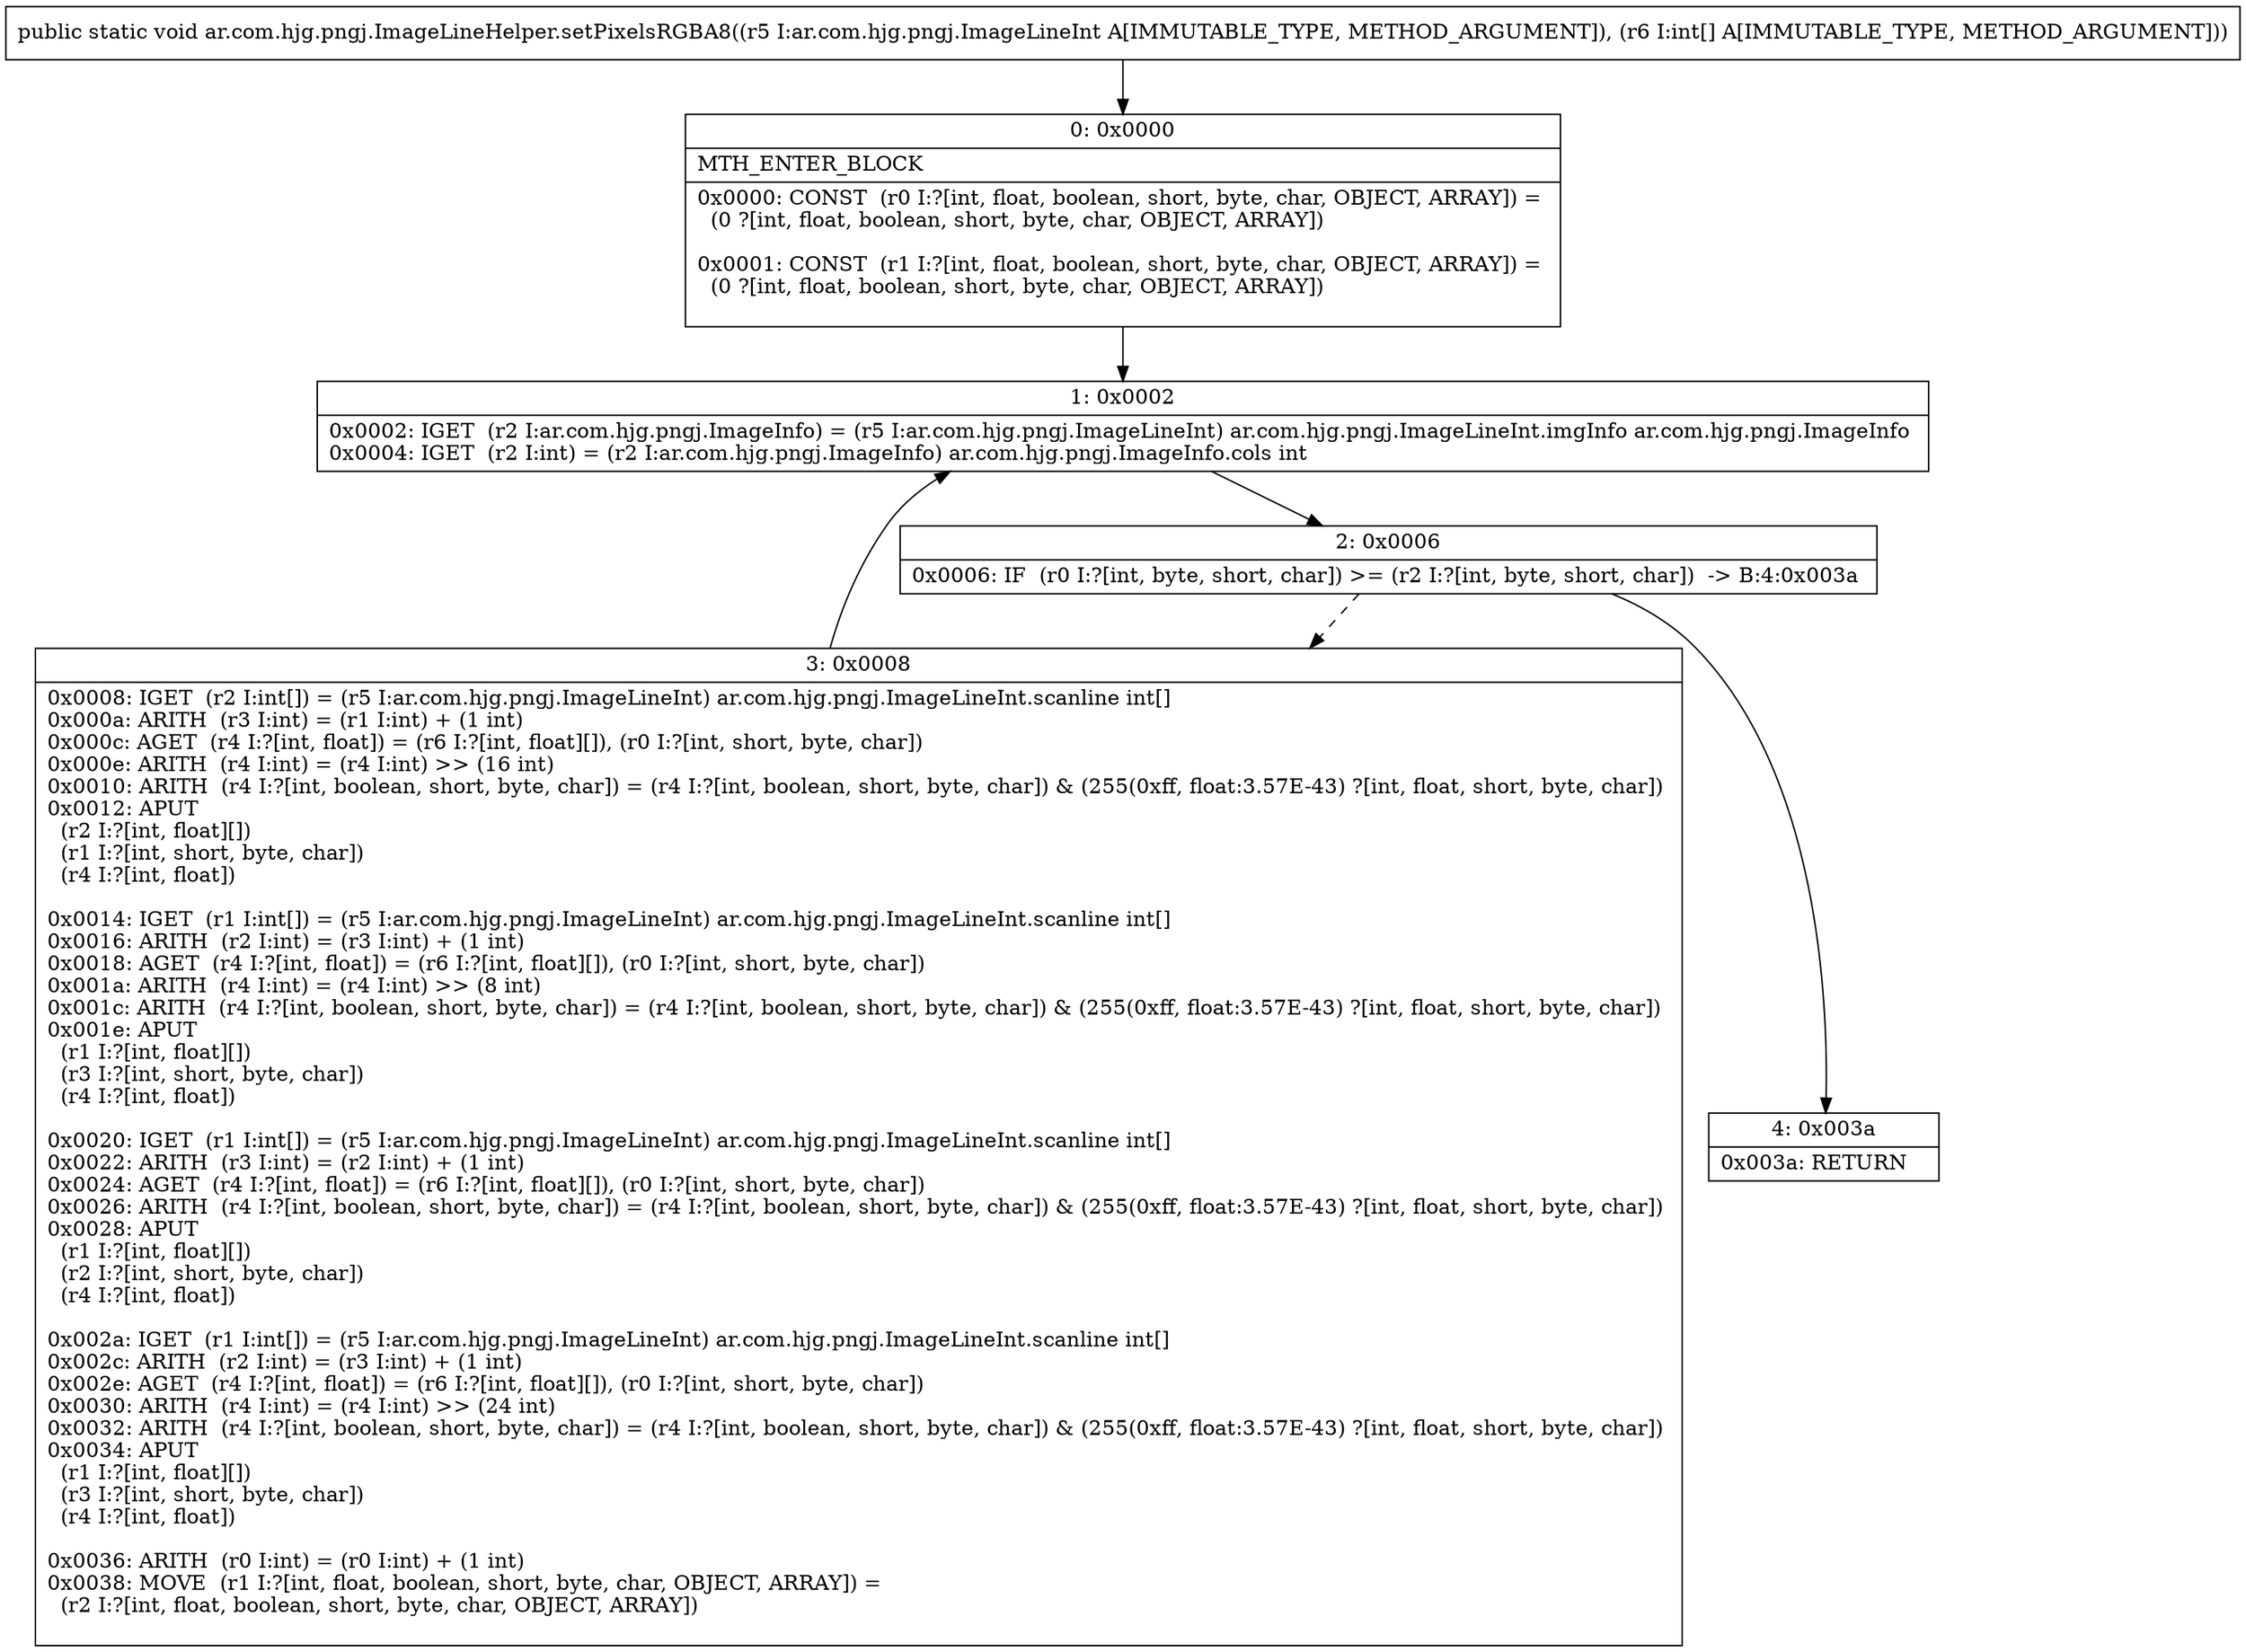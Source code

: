 digraph "CFG forar.com.hjg.pngj.ImageLineHelper.setPixelsRGBA8(Lar\/com\/hjg\/pngj\/ImageLineInt;[I)V" {
Node_0 [shape=record,label="{0\:\ 0x0000|MTH_ENTER_BLOCK\l|0x0000: CONST  (r0 I:?[int, float, boolean, short, byte, char, OBJECT, ARRAY]) = \l  (0 ?[int, float, boolean, short, byte, char, OBJECT, ARRAY])\l \l0x0001: CONST  (r1 I:?[int, float, boolean, short, byte, char, OBJECT, ARRAY]) = \l  (0 ?[int, float, boolean, short, byte, char, OBJECT, ARRAY])\l \l}"];
Node_1 [shape=record,label="{1\:\ 0x0002|0x0002: IGET  (r2 I:ar.com.hjg.pngj.ImageInfo) = (r5 I:ar.com.hjg.pngj.ImageLineInt) ar.com.hjg.pngj.ImageLineInt.imgInfo ar.com.hjg.pngj.ImageInfo \l0x0004: IGET  (r2 I:int) = (r2 I:ar.com.hjg.pngj.ImageInfo) ar.com.hjg.pngj.ImageInfo.cols int \l}"];
Node_2 [shape=record,label="{2\:\ 0x0006|0x0006: IF  (r0 I:?[int, byte, short, char]) \>= (r2 I:?[int, byte, short, char])  \-\> B:4:0x003a \l}"];
Node_3 [shape=record,label="{3\:\ 0x0008|0x0008: IGET  (r2 I:int[]) = (r5 I:ar.com.hjg.pngj.ImageLineInt) ar.com.hjg.pngj.ImageLineInt.scanline int[] \l0x000a: ARITH  (r3 I:int) = (r1 I:int) + (1 int) \l0x000c: AGET  (r4 I:?[int, float]) = (r6 I:?[int, float][]), (r0 I:?[int, short, byte, char]) \l0x000e: ARITH  (r4 I:int) = (r4 I:int) \>\> (16 int) \l0x0010: ARITH  (r4 I:?[int, boolean, short, byte, char]) = (r4 I:?[int, boolean, short, byte, char]) & (255(0xff, float:3.57E\-43) ?[int, float, short, byte, char]) \l0x0012: APUT  \l  (r2 I:?[int, float][])\l  (r1 I:?[int, short, byte, char])\l  (r4 I:?[int, float])\l \l0x0014: IGET  (r1 I:int[]) = (r5 I:ar.com.hjg.pngj.ImageLineInt) ar.com.hjg.pngj.ImageLineInt.scanline int[] \l0x0016: ARITH  (r2 I:int) = (r3 I:int) + (1 int) \l0x0018: AGET  (r4 I:?[int, float]) = (r6 I:?[int, float][]), (r0 I:?[int, short, byte, char]) \l0x001a: ARITH  (r4 I:int) = (r4 I:int) \>\> (8 int) \l0x001c: ARITH  (r4 I:?[int, boolean, short, byte, char]) = (r4 I:?[int, boolean, short, byte, char]) & (255(0xff, float:3.57E\-43) ?[int, float, short, byte, char]) \l0x001e: APUT  \l  (r1 I:?[int, float][])\l  (r3 I:?[int, short, byte, char])\l  (r4 I:?[int, float])\l \l0x0020: IGET  (r1 I:int[]) = (r5 I:ar.com.hjg.pngj.ImageLineInt) ar.com.hjg.pngj.ImageLineInt.scanline int[] \l0x0022: ARITH  (r3 I:int) = (r2 I:int) + (1 int) \l0x0024: AGET  (r4 I:?[int, float]) = (r6 I:?[int, float][]), (r0 I:?[int, short, byte, char]) \l0x0026: ARITH  (r4 I:?[int, boolean, short, byte, char]) = (r4 I:?[int, boolean, short, byte, char]) & (255(0xff, float:3.57E\-43) ?[int, float, short, byte, char]) \l0x0028: APUT  \l  (r1 I:?[int, float][])\l  (r2 I:?[int, short, byte, char])\l  (r4 I:?[int, float])\l \l0x002a: IGET  (r1 I:int[]) = (r5 I:ar.com.hjg.pngj.ImageLineInt) ar.com.hjg.pngj.ImageLineInt.scanline int[] \l0x002c: ARITH  (r2 I:int) = (r3 I:int) + (1 int) \l0x002e: AGET  (r4 I:?[int, float]) = (r6 I:?[int, float][]), (r0 I:?[int, short, byte, char]) \l0x0030: ARITH  (r4 I:int) = (r4 I:int) \>\> (24 int) \l0x0032: ARITH  (r4 I:?[int, boolean, short, byte, char]) = (r4 I:?[int, boolean, short, byte, char]) & (255(0xff, float:3.57E\-43) ?[int, float, short, byte, char]) \l0x0034: APUT  \l  (r1 I:?[int, float][])\l  (r3 I:?[int, short, byte, char])\l  (r4 I:?[int, float])\l \l0x0036: ARITH  (r0 I:int) = (r0 I:int) + (1 int) \l0x0038: MOVE  (r1 I:?[int, float, boolean, short, byte, char, OBJECT, ARRAY]) = \l  (r2 I:?[int, float, boolean, short, byte, char, OBJECT, ARRAY])\l \l}"];
Node_4 [shape=record,label="{4\:\ 0x003a|0x003a: RETURN   \l}"];
MethodNode[shape=record,label="{public static void ar.com.hjg.pngj.ImageLineHelper.setPixelsRGBA8((r5 I:ar.com.hjg.pngj.ImageLineInt A[IMMUTABLE_TYPE, METHOD_ARGUMENT]), (r6 I:int[] A[IMMUTABLE_TYPE, METHOD_ARGUMENT])) }"];
MethodNode -> Node_0;
Node_0 -> Node_1;
Node_1 -> Node_2;
Node_2 -> Node_3[style=dashed];
Node_2 -> Node_4;
Node_3 -> Node_1;
}

